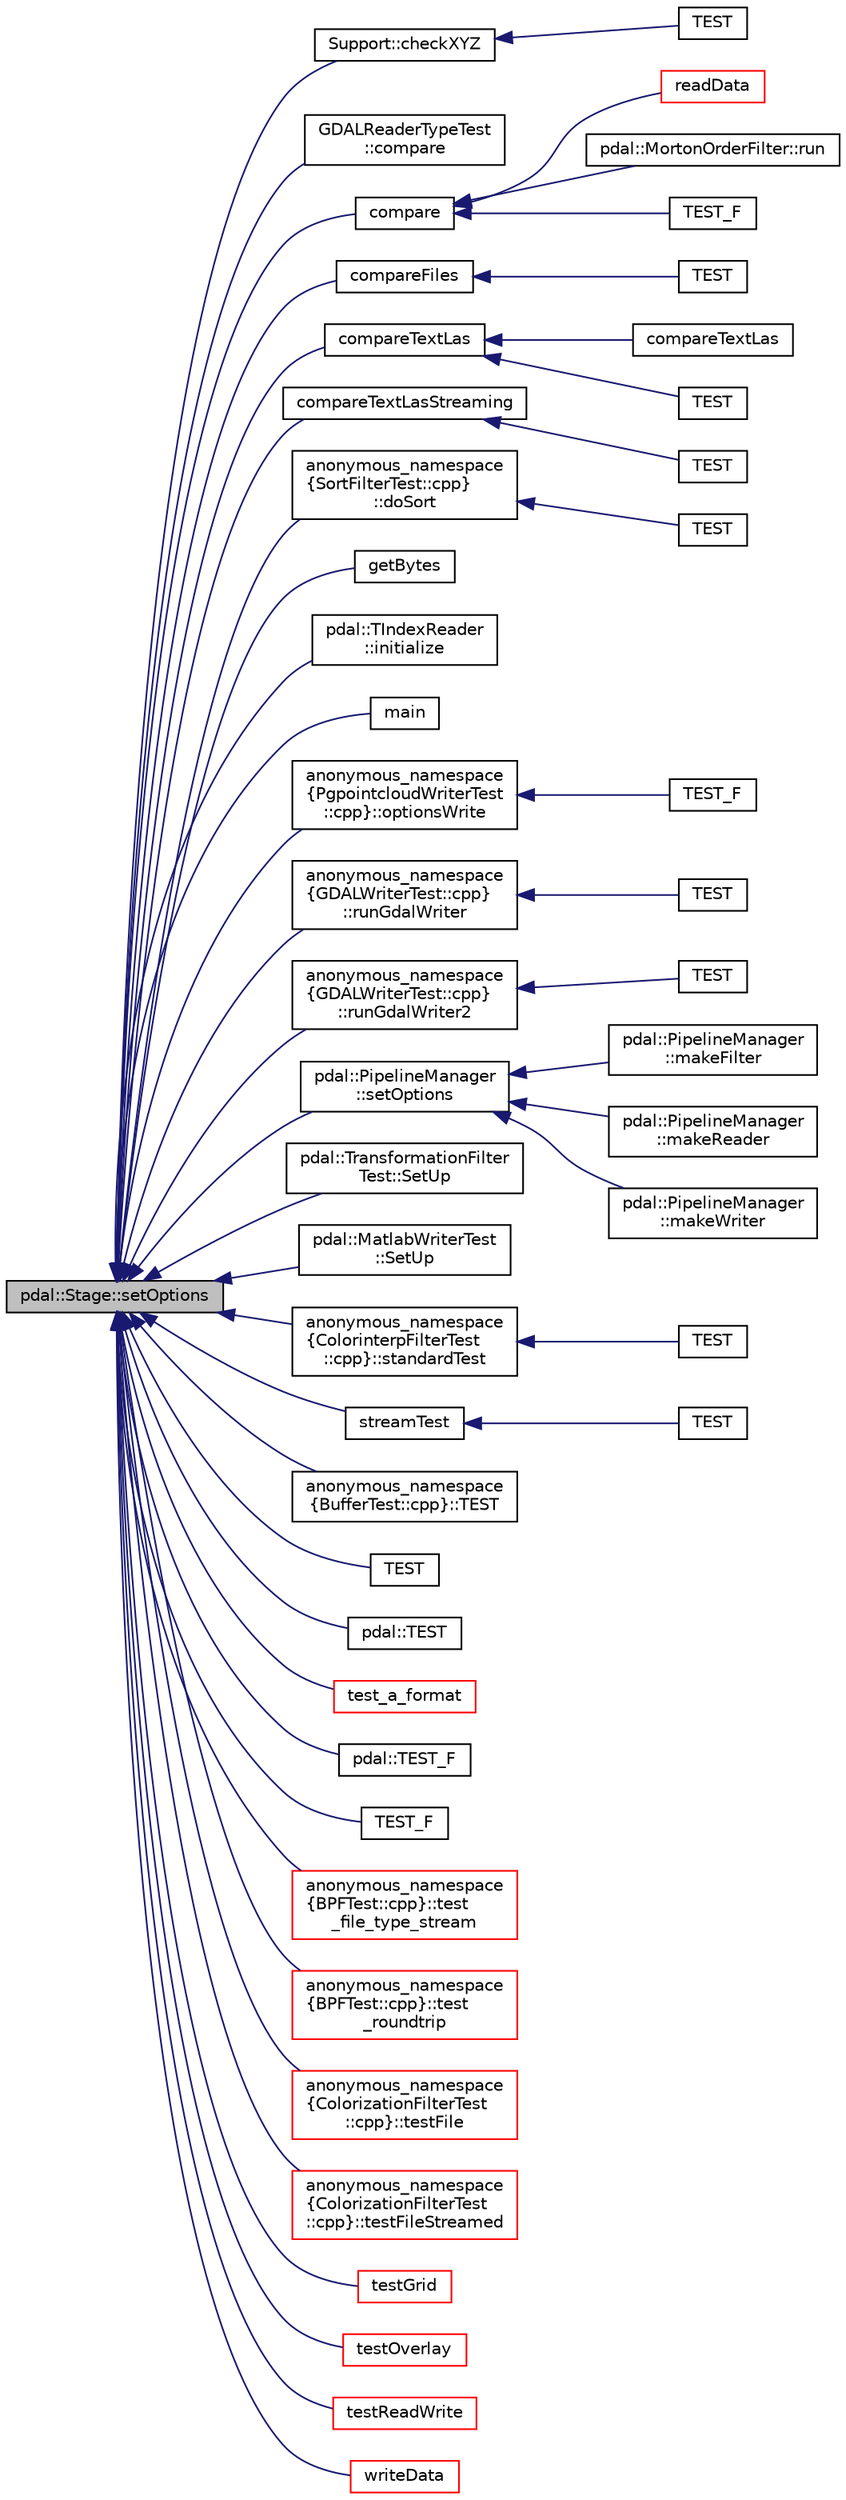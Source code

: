 digraph "pdal::Stage::setOptions"
{
  edge [fontname="Helvetica",fontsize="10",labelfontname="Helvetica",labelfontsize="10"];
  node [fontname="Helvetica",fontsize="10",shape=record];
  rankdir="LR";
  Node1 [label="pdal::Stage::setOptions",height=0.2,width=0.4,color="black", fillcolor="grey75", style="filled", fontcolor="black"];
  Node1 -> Node2 [dir="back",color="midnightblue",fontsize="10",style="solid",fontname="Helvetica"];
  Node2 [label="Support::checkXYZ",height=0.2,width=0.4,color="black", fillcolor="white", style="filled",URL="$classSupport.html#a0f6b5ed9b20a213a0607f3b989b81cec"];
  Node2 -> Node3 [dir="back",color="midnightblue",fontsize="10",style="solid",fontname="Helvetica"];
  Node3 [label="TEST",height=0.2,width=0.4,color="black", fillcolor="white", style="filled",URL="$SpatialReferenceTest_8cpp.html#acbe8bbc3b3d602e92c360d196a0431d0"];
  Node1 -> Node4 [dir="back",color="midnightblue",fontsize="10",style="solid",fontname="Helvetica"];
  Node4 [label="GDALReaderTypeTest\l::compare",height=0.2,width=0.4,color="black", fillcolor="white", style="filled",URL="$classGDALReaderTypeTest.html#a7ccb2f33deda3d1840509c81f3718ca8"];
  Node1 -> Node5 [dir="back",color="midnightblue",fontsize="10",style="solid",fontname="Helvetica"];
  Node5 [label="compare",height=0.2,width=0.4,color="black", fillcolor="white", style="filled",URL="$OCITest_8cpp.html#aa992a42d3b52c376e3902f1412402781"];
  Node5 -> Node6 [dir="back",color="midnightblue",fontsize="10",style="solid",fontname="Helvetica"];
  Node6 [label="readData",height=0.2,width=0.4,color="red", fillcolor="white", style="filled",URL="$OCITest_8cpp.html#ab1703367762abc1490e00dcd5ccb29bc"];
  Node5 -> Node7 [dir="back",color="midnightblue",fontsize="10",style="solid",fontname="Helvetica"];
  Node7 [label="pdal::MortonOrderFilter::run",height=0.2,width=0.4,color="black", fillcolor="white", style="filled",URL="$classpdal_1_1MortonOrderFilter.html#ad677d9f6af17b471a1959ae20afb1af8"];
  Node5 -> Node8 [dir="back",color="midnightblue",fontsize="10",style="solid",fontname="Helvetica"];
  Node8 [label="TEST_F",height=0.2,width=0.4,color="black", fillcolor="white", style="filled",URL="$GDALReaderTest_8cpp.html#a3516d024f113af1dacf61dd812810c42"];
  Node1 -> Node9 [dir="back",color="midnightblue",fontsize="10",style="solid",fontname="Helvetica"];
  Node9 [label="compareFiles",height=0.2,width=0.4,color="black", fillcolor="white", style="filled",URL="$LasWriterTest_8cpp.html#a3303a951654ed83ac6abc2a44e07b2d3"];
  Node9 -> Node10 [dir="back",color="midnightblue",fontsize="10",style="solid",fontname="Helvetica"];
  Node10 [label="TEST",height=0.2,width=0.4,color="black", fillcolor="white", style="filled",URL="$LasWriterTest_8cpp.html#a96e02b574ec50a9a46445046ca8f303b"];
  Node1 -> Node11 [dir="back",color="midnightblue",fontsize="10",style="solid",fontname="Helvetica"];
  Node11 [label="compareTextLas",height=0.2,width=0.4,color="black", fillcolor="white", style="filled",URL="$TextReaderTest_8cpp.html#a509a22500d50c63ed7f1575067f5879d"];
  Node11 -> Node12 [dir="back",color="midnightblue",fontsize="10",style="solid",fontname="Helvetica"];
  Node12 [label="compareTextLas",height=0.2,width=0.4,color="black", fillcolor="white", style="filled",URL="$TextReaderTest_8cpp.html#a372e282a651b1933673e3f4b2c520b7d"];
  Node11 -> Node13 [dir="back",color="midnightblue",fontsize="10",style="solid",fontname="Helvetica"];
  Node13 [label="TEST",height=0.2,width=0.4,color="black", fillcolor="white", style="filled",URL="$TextReaderTest_8cpp.html#a9985311c42276f69831c043ad02b0556"];
  Node1 -> Node14 [dir="back",color="midnightblue",fontsize="10",style="solid",fontname="Helvetica"];
  Node14 [label="compareTextLasStreaming",height=0.2,width=0.4,color="black", fillcolor="white", style="filled",URL="$TextReaderTest_8cpp.html#afffb357c566f20e6383568d28525817a"];
  Node14 -> Node15 [dir="back",color="midnightblue",fontsize="10",style="solid",fontname="Helvetica"];
  Node15 [label="TEST",height=0.2,width=0.4,color="black", fillcolor="white", style="filled",URL="$TextReaderTest_8cpp.html#ad3b9bcd36f63f54e3d10ee3f3ed5c941"];
  Node1 -> Node16 [dir="back",color="midnightblue",fontsize="10",style="solid",fontname="Helvetica"];
  Node16 [label="anonymous_namespace\l\{SortFilterTest::cpp\}\l::doSort",height=0.2,width=0.4,color="black", fillcolor="white", style="filled",URL="$namespaceanonymous__namespace_02SortFilterTest_8cpp_03.html#a4dd665dd162481d153ad54779b8e970b"];
  Node16 -> Node17 [dir="back",color="midnightblue",fontsize="10",style="solid",fontname="Helvetica"];
  Node17 [label="TEST",height=0.2,width=0.4,color="black", fillcolor="white", style="filled",URL="$SortFilterTest_8cpp.html#afd1da29769e5d1e5e0b9cf3a0cfbf40d"];
  Node1 -> Node18 [dir="back",color="midnightblue",fontsize="10",style="solid",fontname="Helvetica"];
  Node18 [label="getBytes",height=0.2,width=0.4,color="black", fillcolor="white", style="filled",URL="$CompressionTest_8cpp.html#a6d46cc9b57a277b3a7c486859232bcf8"];
  Node1 -> Node19 [dir="back",color="midnightblue",fontsize="10",style="solid",fontname="Helvetica"];
  Node19 [label="pdal::TIndexReader\l::initialize",height=0.2,width=0.4,color="black", fillcolor="white", style="filled",URL="$classpdal_1_1TIndexReader.html#a441e8f1f37ac3ac418c6d1a7144bf8cd"];
  Node1 -> Node20 [dir="back",color="midnightblue",fontsize="10",style="solid",fontname="Helvetica"];
  Node20 [label="main",height=0.2,width=0.4,color="black", fillcolor="white", style="filled",URL="$tutorial_8cpp.html#a0ddf1224851353fc92bfbff6f499fa97"];
  Node1 -> Node21 [dir="back",color="midnightblue",fontsize="10",style="solid",fontname="Helvetica"];
  Node21 [label="anonymous_namespace\l\{PgpointcloudWriterTest\l::cpp\}::optionsWrite",height=0.2,width=0.4,color="black", fillcolor="white", style="filled",URL="$namespaceanonymous__namespace_02PgpointcloudWriterTest_8cpp_03.html#a3209b8eba8b356583e962c597df644fd"];
  Node21 -> Node22 [dir="back",color="midnightblue",fontsize="10",style="solid",fontname="Helvetica"];
  Node22 [label="TEST_F",height=0.2,width=0.4,color="black", fillcolor="white", style="filled",URL="$PgpointcloudWriterTest_8cpp.html#a4ffeb53d8c32a9400df1889fae9f6c74"];
  Node1 -> Node23 [dir="back",color="midnightblue",fontsize="10",style="solid",fontname="Helvetica"];
  Node23 [label="anonymous_namespace\l\{GDALWriterTest::cpp\}\l::runGdalWriter",height=0.2,width=0.4,color="black", fillcolor="white", style="filled",URL="$namespaceanonymous__namespace_02GDALWriterTest_8cpp_03.html#afa82c052f6116c30a757052c3013ec06"];
  Node23 -> Node24 [dir="back",color="midnightblue",fontsize="10",style="solid",fontname="Helvetica"];
  Node24 [label="TEST",height=0.2,width=0.4,color="black", fillcolor="white", style="filled",URL="$GDALWriterTest_8cpp.html#a5c0e3ecb8fc89936c1a522ef1dc07e76"];
  Node1 -> Node25 [dir="back",color="midnightblue",fontsize="10",style="solid",fontname="Helvetica"];
  Node25 [label="anonymous_namespace\l\{GDALWriterTest::cpp\}\l::runGdalWriter2",height=0.2,width=0.4,color="black", fillcolor="white", style="filled",URL="$namespaceanonymous__namespace_02GDALWriterTest_8cpp_03.html#ab4af538727de76014b4faf8c8b616793"];
  Node25 -> Node26 [dir="back",color="midnightblue",fontsize="10",style="solid",fontname="Helvetica"];
  Node26 [label="TEST",height=0.2,width=0.4,color="black", fillcolor="white", style="filled",URL="$GDALWriterTest_8cpp.html#ad09a2533632ef747d93323fb11ca4d84"];
  Node1 -> Node27 [dir="back",color="midnightblue",fontsize="10",style="solid",fontname="Helvetica"];
  Node27 [label="pdal::PipelineManager\l::setOptions",height=0.2,width=0.4,color="black", fillcolor="white", style="filled",URL="$classpdal_1_1PipelineManager.html#a94d8a870db9447df03ffbc4f24fa1d22"];
  Node27 -> Node28 [dir="back",color="midnightblue",fontsize="10",style="solid",fontname="Helvetica"];
  Node28 [label="pdal::PipelineManager\l::makeFilter",height=0.2,width=0.4,color="black", fillcolor="white", style="filled",URL="$classpdal_1_1PipelineManager.html#aeb5065b985604b7e92096470643c391a"];
  Node27 -> Node29 [dir="back",color="midnightblue",fontsize="10",style="solid",fontname="Helvetica"];
  Node29 [label="pdal::PipelineManager\l::makeReader",height=0.2,width=0.4,color="black", fillcolor="white", style="filled",URL="$classpdal_1_1PipelineManager.html#a9b5b93498ef9ce477c9be6125816b97f"];
  Node27 -> Node30 [dir="back",color="midnightblue",fontsize="10",style="solid",fontname="Helvetica"];
  Node30 [label="pdal::PipelineManager\l::makeWriter",height=0.2,width=0.4,color="black", fillcolor="white", style="filled",URL="$classpdal_1_1PipelineManager.html#a799449dfca11d1961ea0ecd8cdb886a5"];
  Node1 -> Node31 [dir="back",color="midnightblue",fontsize="10",style="solid",fontname="Helvetica"];
  Node31 [label="pdal::TransformationFilter\lTest::SetUp",height=0.2,width=0.4,color="black", fillcolor="white", style="filled",URL="$classpdal_1_1TransformationFilterTest.html#a470ada6de11cc3ad5142e01d34df1eea"];
  Node1 -> Node32 [dir="back",color="midnightblue",fontsize="10",style="solid",fontname="Helvetica"];
  Node32 [label="pdal::MatlabWriterTest\l::SetUp",height=0.2,width=0.4,color="black", fillcolor="white", style="filled",URL="$classpdal_1_1MatlabWriterTest.html#ae5cdef73554b9f7ac60b091f11bfdc01"];
  Node1 -> Node33 [dir="back",color="midnightblue",fontsize="10",style="solid",fontname="Helvetica"];
  Node33 [label="anonymous_namespace\l\{ColorinterpFilterTest\l::cpp\}::standardTest",height=0.2,width=0.4,color="black", fillcolor="white", style="filled",URL="$namespaceanonymous__namespace_02ColorinterpFilterTest_8cpp_03.html#a2c7a8c71c9e37bd0e7821a01064bd259"];
  Node33 -> Node34 [dir="back",color="midnightblue",fontsize="10",style="solid",fontname="Helvetica"];
  Node34 [label="TEST",height=0.2,width=0.4,color="black", fillcolor="white", style="filled",URL="$ColorinterpFilterTest_8cpp.html#a35a5b908889b5367759015ffa19c58c9"];
  Node1 -> Node35 [dir="back",color="midnightblue",fontsize="10",style="solid",fontname="Helvetica"];
  Node35 [label="streamTest",height=0.2,width=0.4,color="black", fillcolor="white", style="filled",URL="$LasReaderTest_8cpp.html#a3fe845027bd4709eb9126245edd6f3c6"];
  Node35 -> Node36 [dir="back",color="midnightblue",fontsize="10",style="solid",fontname="Helvetica"];
  Node36 [label="TEST",height=0.2,width=0.4,color="black", fillcolor="white", style="filled",URL="$LasReaderTest_8cpp.html#a79585ee3fad97ab19094151790a690d8"];
  Node1 -> Node37 [dir="back",color="midnightblue",fontsize="10",style="solid",fontname="Helvetica"];
  Node37 [label="anonymous_namespace\l\{BufferTest::cpp\}::TEST",height=0.2,width=0.4,color="black", fillcolor="white", style="filled",URL="$namespaceanonymous__namespace_02BufferTest_8cpp_03.html#aa82a48c7e159e43f9c99511f10d16b3c"];
  Node1 -> Node38 [dir="back",color="midnightblue",fontsize="10",style="solid",fontname="Helvetica"];
  Node38 [label="TEST",height=0.2,width=0.4,color="black", fillcolor="white", style="filled",URL="$MatlabFilterTest_8cpp.html#a76bd2af4b8a983b9747ad670a28375ac"];
  Node1 -> Node39 [dir="back",color="midnightblue",fontsize="10",style="solid",fontname="Helvetica"];
  Node39 [label="pdal::TEST",height=0.2,width=0.4,color="black", fillcolor="white", style="filled",URL="$namespacepdal.html#aa08a44ef817054ea67b67520d2436a0f"];
  Node1 -> Node40 [dir="back",color="midnightblue",fontsize="10",style="solid",fontname="Helvetica"];
  Node40 [label="test_a_format",height=0.2,width=0.4,color="red", fillcolor="white", style="filled",URL="$LasReaderTest_8cpp.html#aa76b17cddb63cde84b93800acc213041"];
  Node1 -> Node41 [dir="back",color="midnightblue",fontsize="10",style="solid",fontname="Helvetica"];
  Node41 [label="pdal::TEST_F",height=0.2,width=0.4,color="black", fillcolor="white", style="filled",URL="$namespacepdal.html#ab19387b4eb501050585c3603e06db46a"];
  Node1 -> Node42 [dir="back",color="midnightblue",fontsize="10",style="solid",fontname="Helvetica"];
  Node42 [label="TEST_F",height=0.2,width=0.4,color="black", fillcolor="white", style="filled",URL="$GreyhoundReaderTest_8cpp.html#af2d766907254ea1571821d6d621f0b61"];
  Node1 -> Node43 [dir="back",color="midnightblue",fontsize="10",style="solid",fontname="Helvetica"];
  Node43 [label="anonymous_namespace\l\{BPFTest::cpp\}::test\l_file_type_stream",height=0.2,width=0.4,color="red", fillcolor="white", style="filled",URL="$namespaceanonymous__namespace_02BPFTest_8cpp_03.html#ab4a782db2b08b92f3d539b7f01b290eb"];
  Node1 -> Node44 [dir="back",color="midnightblue",fontsize="10",style="solid",fontname="Helvetica"];
  Node44 [label="anonymous_namespace\l\{BPFTest::cpp\}::test\l_roundtrip",height=0.2,width=0.4,color="red", fillcolor="white", style="filled",URL="$namespaceanonymous__namespace_02BPFTest_8cpp_03.html#a55eec1c3e76a6cdaa20e260fb6c03fe9"];
  Node1 -> Node45 [dir="back",color="midnightblue",fontsize="10",style="solid",fontname="Helvetica"];
  Node45 [label="anonymous_namespace\l\{ColorizationFilterTest\l::cpp\}::testFile",height=0.2,width=0.4,color="red", fillcolor="white", style="filled",URL="$namespaceanonymous__namespace_02ColorizationFilterTest_8cpp_03.html#a9ecba8dd0dc941d16a50be7a9a264b07"];
  Node1 -> Node46 [dir="back",color="midnightblue",fontsize="10",style="solid",fontname="Helvetica"];
  Node46 [label="anonymous_namespace\l\{ColorizationFilterTest\l::cpp\}::testFileStreamed",height=0.2,width=0.4,color="red", fillcolor="white", style="filled",URL="$namespaceanonymous__namespace_02ColorizationFilterTest_8cpp_03.html#a34ec954a3562386020f65ce3ad8d025e"];
  Node1 -> Node47 [dir="back",color="midnightblue",fontsize="10",style="solid",fontname="Helvetica"];
  Node47 [label="testGrid",height=0.2,width=0.4,color="red", fillcolor="white", style="filled",URL="$FauxReaderTest_8cpp.html#a3d5539afea38de83c9e480676f12c736"];
  Node1 -> Node48 [dir="back",color="midnightblue",fontsize="10",style="solid",fontname="Helvetica"];
  Node48 [label="testOverlay",height=0.2,width=0.4,color="red", fillcolor="white", style="filled",URL="$OverlayFilterTest_8cpp.html#a81ea698dfcbc49b4d563206ceb68d003"];
  Node1 -> Node49 [dir="back",color="midnightblue",fontsize="10",style="solid",fontname="Helvetica"];
  Node49 [label="testReadWrite",height=0.2,width=0.4,color="red", fillcolor="white", style="filled",URL="$SQLiteTest_8cpp.html#a078fa742eaebb2e9f7c59f04870c810b"];
  Node1 -> Node50 [dir="back",color="midnightblue",fontsize="10",style="solid",fontname="Helvetica"];
  Node50 [label="writeData",height=0.2,width=0.4,color="red", fillcolor="white", style="filled",URL="$OCITest_8cpp.html#a344c9abffdaa06c7636b686a0ab4afcf"];
}

